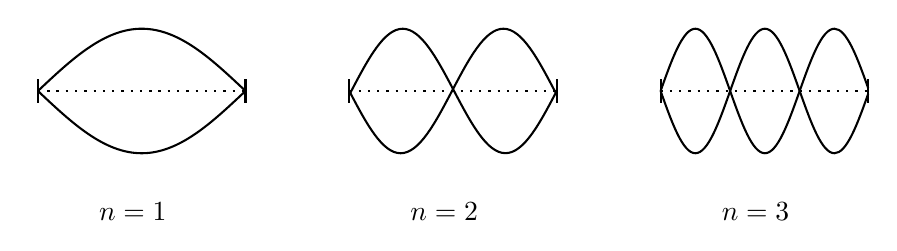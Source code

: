 

\tikzset{every picture/.style={line width=0.75pt}} %set default line width to 0.75pt        

\begin{tikzpicture}[x=0.75pt,y=0.75pt,yscale=-1,xscale=1]
%uncomment if require: \path (0,300); %set diagram left start at 0, and has height of 300

%Straight Lines [id:da0009012527440910301] 
\draw  [dash pattern={on 0.84pt off 2.51pt}]  (40,80) -- (140,80) ;
\draw [shift={(140,80)}, rotate = 180] [color={rgb, 255:red, 0; green, 0; blue, 0 }  ][line width=0.75]    (0,5.59) -- (0,-5.59)   ;
\draw [shift={(40,80)}, rotate = 180] [color={rgb, 255:red, 0; green, 0; blue, 0 }  ][line width=0.75]    (0,5.59) -- (0,-5.59)   ;
%Shape: Wave [id:dp3427801797334673] 
\draw   (40,80) .. controls (56.31,95.37) and (71.9,110) .. (90,110) .. controls (108.1,110) and (123.69,95.37) .. (140,80) ;
%Straight Lines [id:da24216177439384023] 
\draw  [dash pattern={on 0.84pt off 2.51pt}]  (190,80) -- (290,80) ;
\draw [shift={(290,80)}, rotate = 180] [color={rgb, 255:red, 0; green, 0; blue, 0 }  ][line width=0.75]    (0,5.59) -- (0,-5.59)   ;
\draw [shift={(190,80)}, rotate = 180] [color={rgb, 255:red, 0; green, 0; blue, 0 }  ][line width=0.75]    (0,5.59) -- (0,-5.59)   ;
%Shape: Wave [id:dp585912418227907] 
\draw   (190,80) .. controls (198.07,95.37) and (205.79,110) .. (214.75,110) .. controls (223.71,110) and (231.43,95.37) .. (239.5,80) .. controls (247.57,64.63) and (255.29,50) .. (264.25,50) .. controls (273.21,50) and (280.93,64.63) .. (289,80) .. controls (289.33,80.64) and (289.67,81.27) .. (290,81.9) ;
%Straight Lines [id:da6702335390443264] 
\draw  [dash pattern={on 0.84pt off 2.51pt}]  (340,80) -- (440,80) ;
\draw [shift={(440,80)}, rotate = 180] [color={rgb, 255:red, 0; green, 0; blue, 0 }  ][line width=0.75]    (0,5.59) -- (0,-5.59)   ;
\draw [shift={(340,80)}, rotate = 180] [color={rgb, 255:red, 0; green, 0; blue, 0 }  ][line width=0.75]    (0,5.59) -- (0,-5.59)   ;
%Shape: Wave [id:dp21235427553707686] 
\draw   (340,80) .. controls (345.46,95.37) and (350.69,110) .. (356.75,110) .. controls (362.81,110) and (368.04,95.37) .. (373.5,80) .. controls (378.96,64.63) and (384.19,50) .. (390.25,50) .. controls (396.31,50) and (401.54,64.63) .. (407,80) .. controls (412.46,95.37) and (417.69,110) .. (423.75,110) .. controls (429.63,110) and (434.72,96.25) .. (440,81.41) ;
%Shape: Wave [id:dp4594230734819942] 
\draw   (140,80) .. controls (123.69,64.63) and (108.1,50) .. (90,50) .. controls (71.9,50) and (56.31,64.63) .. (40,80) ;
%Shape: Wave [id:dp2703843813543716] 
\draw   (289.98,79.96) .. controls (281.92,95.33) and (274.21,109.96) .. (265.25,109.96) .. controls (256.29,109.97) and (248.56,95.34) .. (240.48,79.99) .. controls (232.4,64.63) and (224.68,50.01) .. (215.72,50.01) .. controls (206.76,50.02) and (199.05,64.65) .. (190.98,80.01) .. controls (190.65,80.65) and (190.32,81.28) .. (189.99,81.91) ;
%Shape: Wave [id:dp6864186800918131] 
\draw   (340,80) .. controls (345.46,64.63) and (350.69,50) .. (356.75,50) .. controls (362.81,50) and (368.04,64.63) .. (373.5,80) .. controls (378.96,95.37) and (384.19,110) .. (390.25,110) .. controls (396.31,110) and (401.54,95.37) .. (407,80) .. controls (412.46,64.63) and (417.69,50) .. (423.75,50) .. controls (429.63,50) and (434.72,63.75) .. (440,78.59) ;

% Text Node
\draw (68,132.4) node [anchor=north west][inner sep=0.75pt]    {$n=1$};
% Text Node
\draw (218,132.4) node [anchor=north west][inner sep=0.75pt]    {$n=2$};
% Text Node
\draw (368,132.4) node [anchor=north west][inner sep=0.75pt]    {$n=3$};


\end{tikzpicture}
